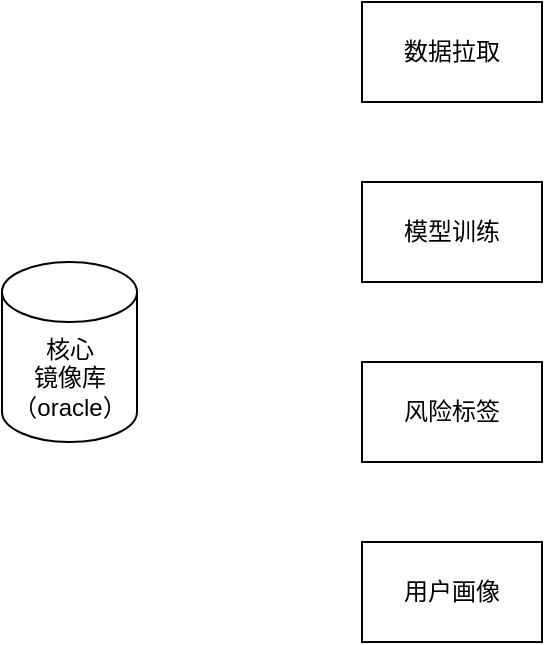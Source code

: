 <mxfile version="22.1.3" type="github">
  <diagram name="Page-1" id="iixCE94_k0CVg3pDkVnW">
    <mxGraphModel dx="829" dy="748" grid="1" gridSize="10" guides="1" tooltips="1" connect="1" arrows="1" fold="1" page="1" pageScale="1" pageWidth="850" pageHeight="1100" math="0" shadow="0">
      <root>
        <mxCell id="0" />
        <mxCell id="1" parent="0" />
        <mxCell id="JVpvCBe89nyB4BqPzubv-1" value="核心&lt;br&gt;镜像库&lt;br&gt;（oracle）" style="shape=cylinder3;whiteSpace=wrap;html=1;boundedLbl=1;backgroundOutline=1;size=15;" vertex="1" parent="1">
          <mxGeometry x="60" y="320" width="67.5" height="90" as="geometry" />
        </mxCell>
        <mxCell id="JVpvCBe89nyB4BqPzubv-2" value="数据拉取" style="rounded=0;whiteSpace=wrap;html=1;" vertex="1" parent="1">
          <mxGeometry x="240" y="190" width="90" height="50" as="geometry" />
        </mxCell>
        <mxCell id="JVpvCBe89nyB4BqPzubv-3" value="模型训练" style="rounded=0;whiteSpace=wrap;html=1;" vertex="1" parent="1">
          <mxGeometry x="240" y="280" width="90" height="50" as="geometry" />
        </mxCell>
        <mxCell id="JVpvCBe89nyB4BqPzubv-4" value="风险标签" style="rounded=0;whiteSpace=wrap;html=1;" vertex="1" parent="1">
          <mxGeometry x="240" y="370" width="90" height="50" as="geometry" />
        </mxCell>
        <mxCell id="JVpvCBe89nyB4BqPzubv-5" value="用户画像" style="rounded=0;whiteSpace=wrap;html=1;" vertex="1" parent="1">
          <mxGeometry x="240" y="460" width="90" height="50" as="geometry" />
        </mxCell>
      </root>
    </mxGraphModel>
  </diagram>
</mxfile>
